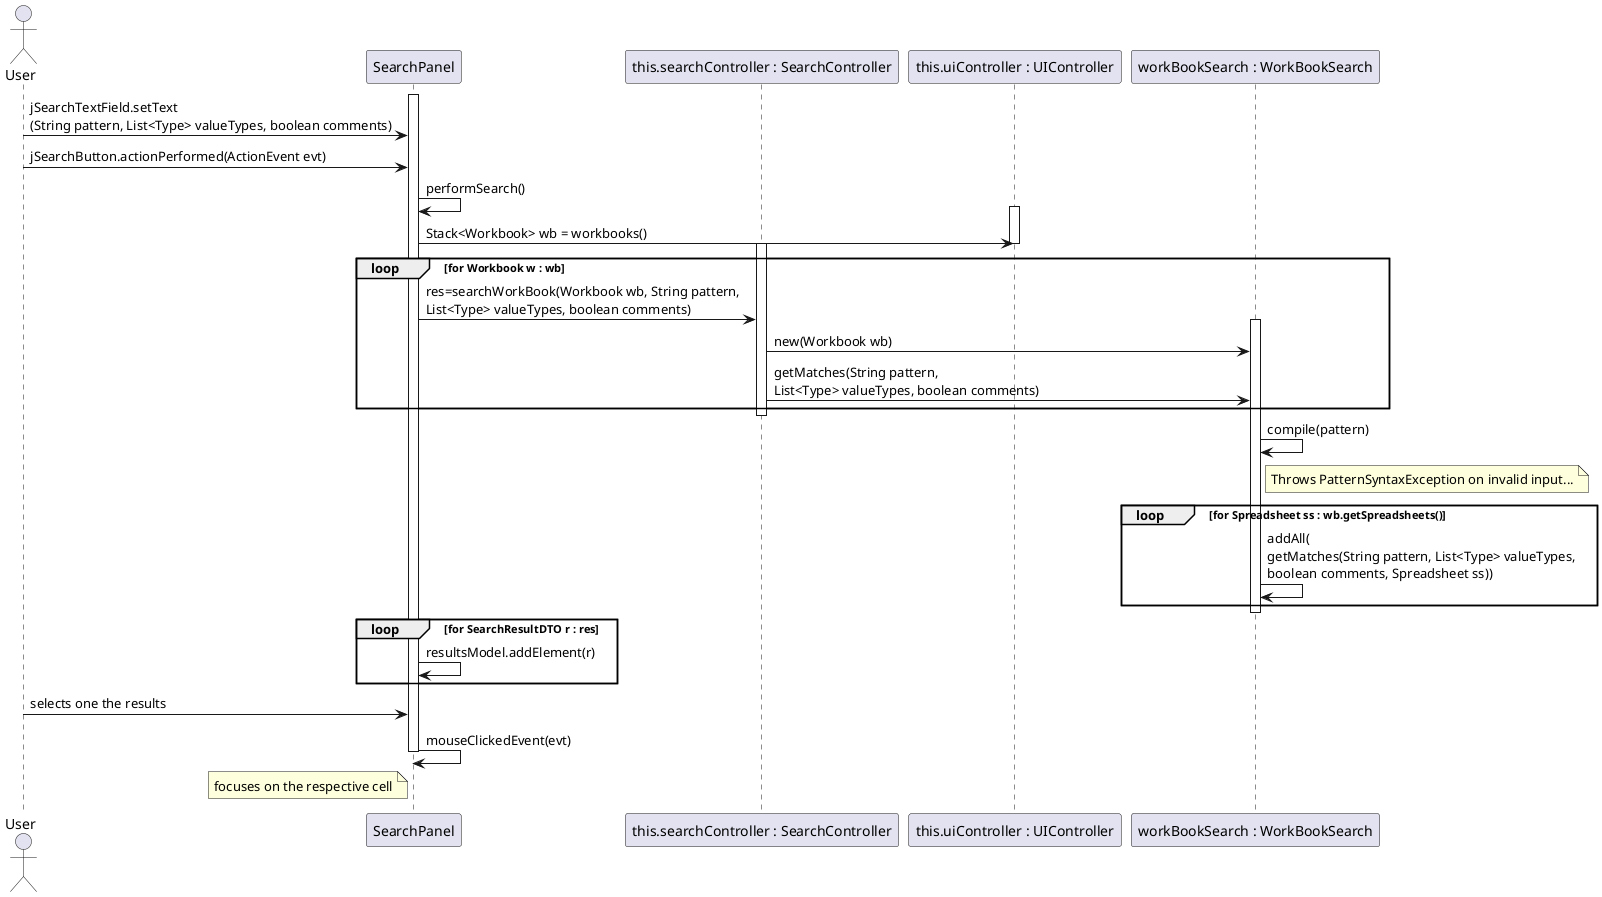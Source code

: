   @startuml doc-files/core07_02_design_2.png
  actor User
  participant SearchPanel as SP
  participant "this.searchController : SearchController" as SC
  participant "this.uiController : UIController" as UIC
  participant "workBookSearch : WorkBookSearch" as wbs

  activate SP
  User -> SP : jSearchTextField.setText\n(String pattern, List<Type> valueTypes, boolean comments)
  User -> SP : jSearchButton.actionPerformed(ActionEvent evt)
  SP -> SP : performSearch()
  activate UIC
  SP -> UIC : Stack<Workbook> wb = workbooks()
  deactivate UIC

  activate SC
  loop for Workbook w : wb
  SP -> SC : res=searchWorkBook(Workbook wb, String pattern,\nList<Type> valueTypes, boolean comments)
  activate wbs
  SC -> wbs : new(Workbook wb)
  SC -> wbs : getMatches(String pattern,\nList<Type> valueTypes, boolean comments)
  end loop
  deactivate SC

  wbs -> wbs : compile(pattern)
  note right of wbs
        Throws PatternSyntaxException on invalid input...
  end note
  loop for Spreadsheet ss : wb.getSpreadsheets()
  	wbs -> wbs : addAll(\ngetMatches(String pattern, List<Type> valueTypes,\nboolean comments, Spreadsheet ss))
  end
  deactivate wbs
  loop for SearchResultDTO r : res
  	SP -> SP : resultsModel.addElement(r)
  end

  User -> SP : selects one the results
  SP -> SP : mouseClickedEvent(evt)
  note left of SP : focuses on the respective cell

  deactivate SP
  @enduml
